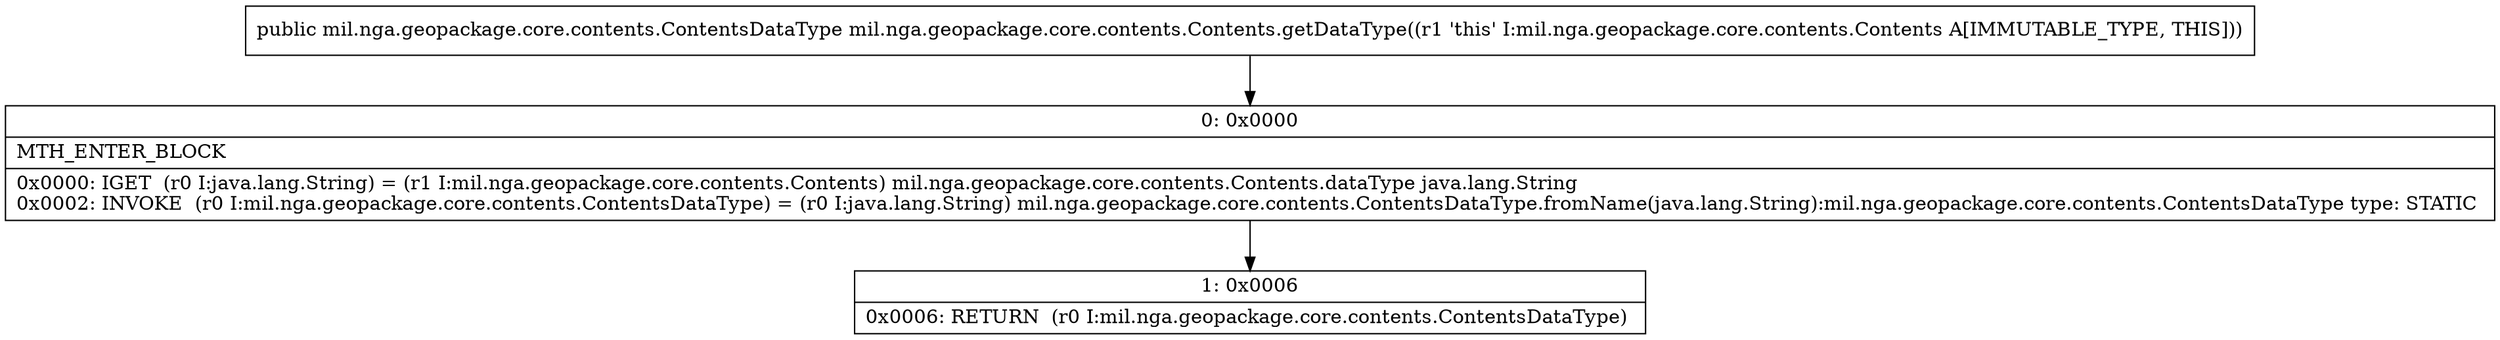 digraph "CFG formil.nga.geopackage.core.contents.Contents.getDataType()Lmil\/nga\/geopackage\/core\/contents\/ContentsDataType;" {
Node_0 [shape=record,label="{0\:\ 0x0000|MTH_ENTER_BLOCK\l|0x0000: IGET  (r0 I:java.lang.String) = (r1 I:mil.nga.geopackage.core.contents.Contents) mil.nga.geopackage.core.contents.Contents.dataType java.lang.String \l0x0002: INVOKE  (r0 I:mil.nga.geopackage.core.contents.ContentsDataType) = (r0 I:java.lang.String) mil.nga.geopackage.core.contents.ContentsDataType.fromName(java.lang.String):mil.nga.geopackage.core.contents.ContentsDataType type: STATIC \l}"];
Node_1 [shape=record,label="{1\:\ 0x0006|0x0006: RETURN  (r0 I:mil.nga.geopackage.core.contents.ContentsDataType) \l}"];
MethodNode[shape=record,label="{public mil.nga.geopackage.core.contents.ContentsDataType mil.nga.geopackage.core.contents.Contents.getDataType((r1 'this' I:mil.nga.geopackage.core.contents.Contents A[IMMUTABLE_TYPE, THIS])) }"];
MethodNode -> Node_0;
Node_0 -> Node_1;
}

